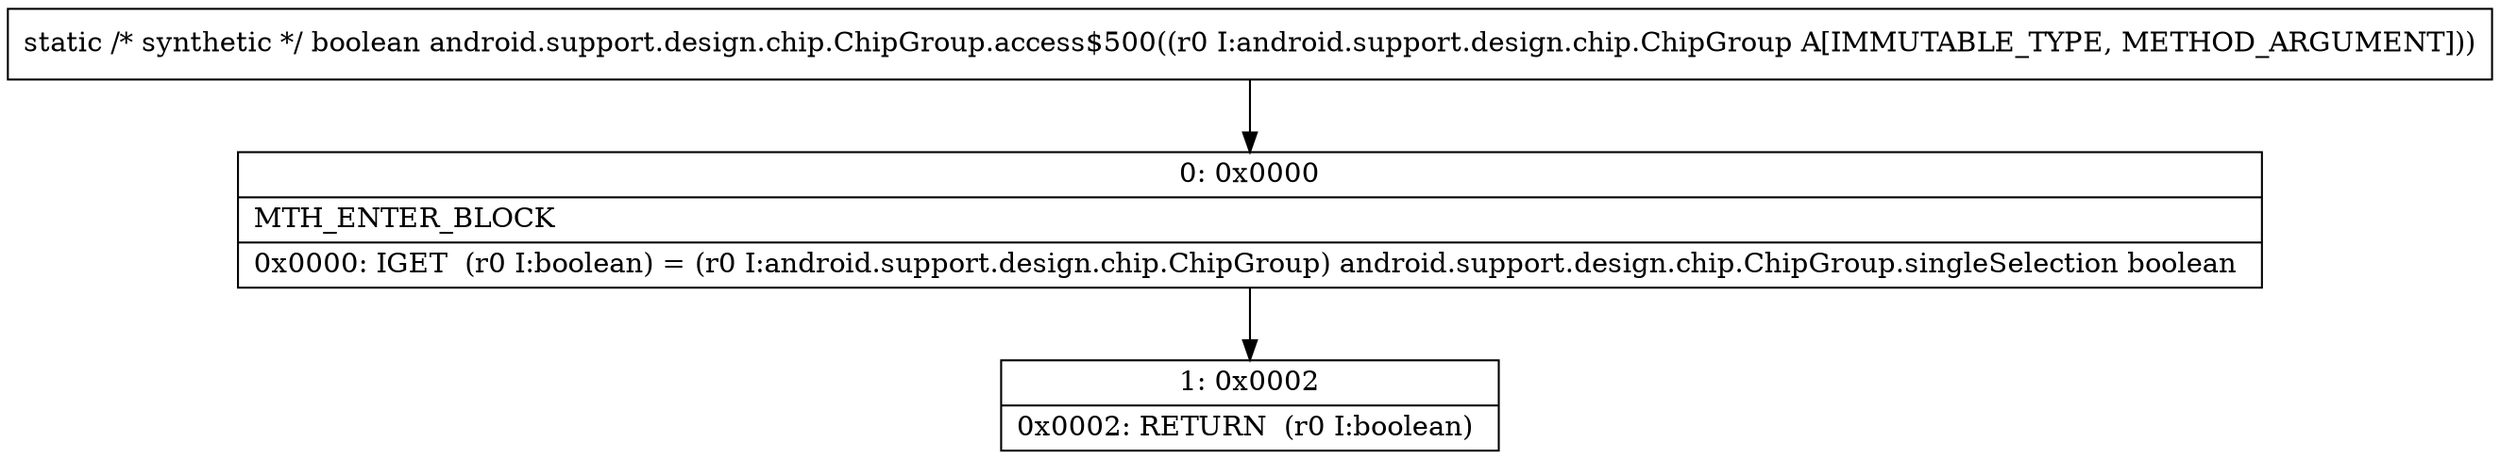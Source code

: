 digraph "CFG forandroid.support.design.chip.ChipGroup.access$500(Landroid\/support\/design\/chip\/ChipGroup;)Z" {
Node_0 [shape=record,label="{0\:\ 0x0000|MTH_ENTER_BLOCK\l|0x0000: IGET  (r0 I:boolean) = (r0 I:android.support.design.chip.ChipGroup) android.support.design.chip.ChipGroup.singleSelection boolean \l}"];
Node_1 [shape=record,label="{1\:\ 0x0002|0x0002: RETURN  (r0 I:boolean) \l}"];
MethodNode[shape=record,label="{static \/* synthetic *\/ boolean android.support.design.chip.ChipGroup.access$500((r0 I:android.support.design.chip.ChipGroup A[IMMUTABLE_TYPE, METHOD_ARGUMENT])) }"];
MethodNode -> Node_0;
Node_0 -> Node_1;
}

